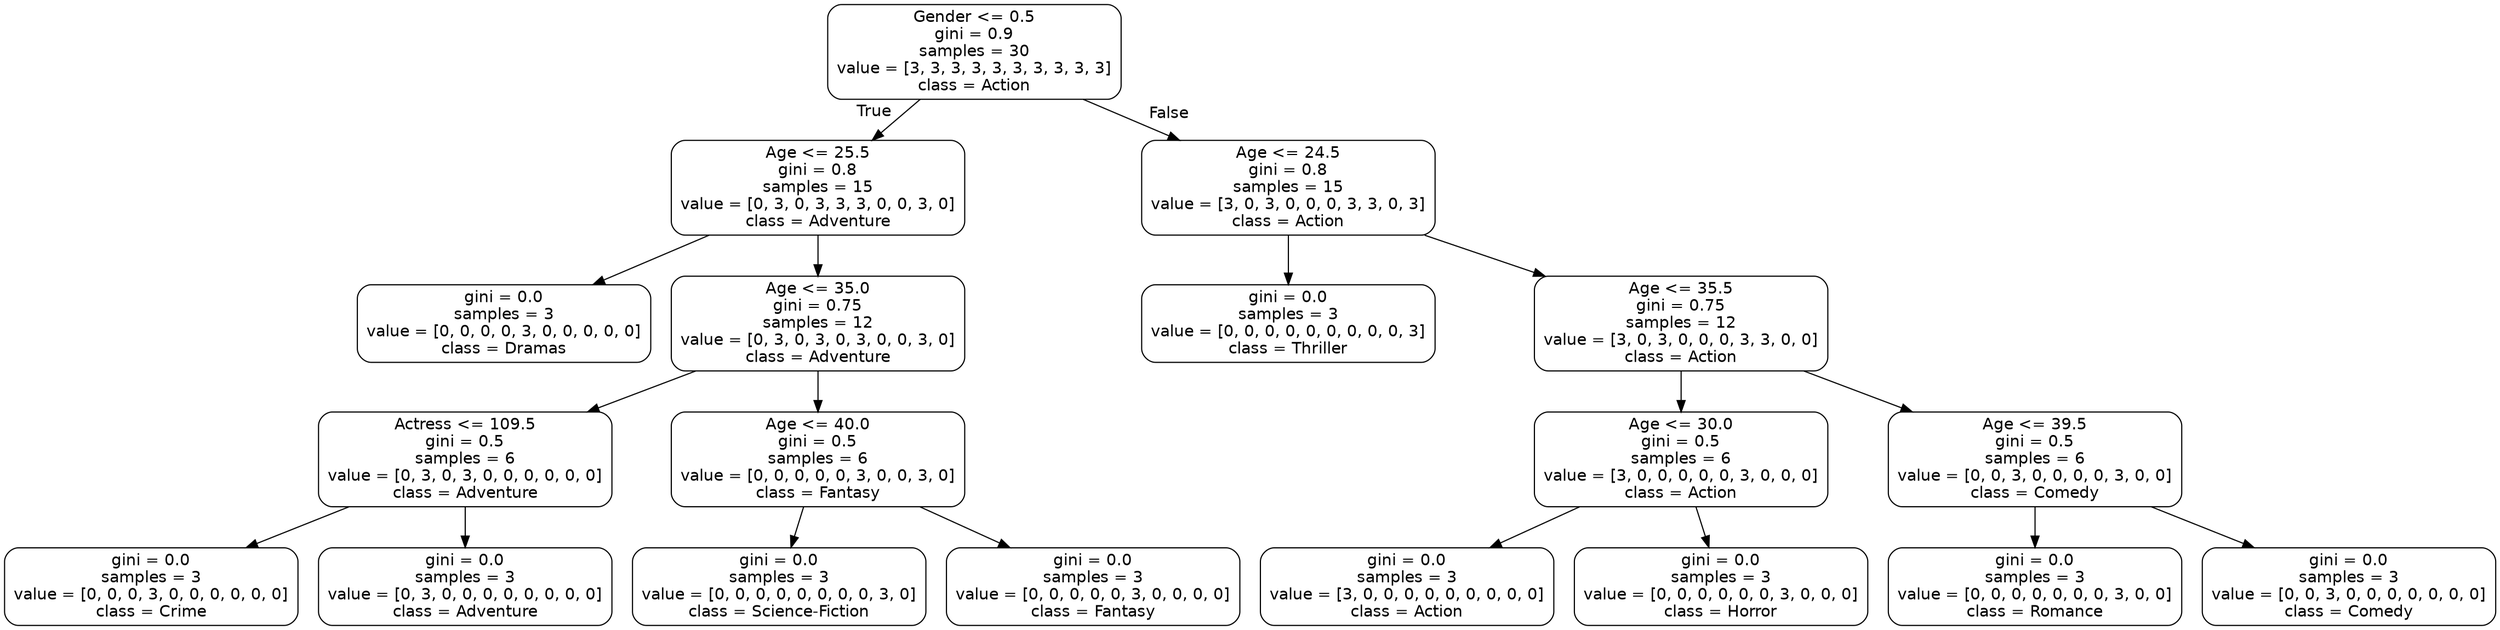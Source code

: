 digraph Tree {
node [shape=box, style="rounded", color="black", fontname="helvetica"] ;
edge [fontname="helvetica"] ;
0 [label="Gender <= 0.5\ngini = 0.9\nsamples = 30\nvalue = [3, 3, 3, 3, 3, 3, 3, 3, 3, 3]\nclass = Action"] ;
1 [label="Age <= 25.5\ngini = 0.8\nsamples = 15\nvalue = [0, 3, 0, 3, 3, 3, 0, 0, 3, 0]\nclass = Adventure"] ;
0 -> 1 [labeldistance=2.5, labelangle=45, headlabel="True"] ;
2 [label="gini = 0.0\nsamples = 3\nvalue = [0, 0, 0, 0, 3, 0, 0, 0, 0, 0]\nclass = Dramas"] ;
1 -> 2 ;
3 [label="Age <= 35.0\ngini = 0.75\nsamples = 12\nvalue = [0, 3, 0, 3, 0, 3, 0, 0, 3, 0]\nclass = Adventure"] ;
1 -> 3 ;
4 [label="Actress <= 109.5\ngini = 0.5\nsamples = 6\nvalue = [0, 3, 0, 3, 0, 0, 0, 0, 0, 0]\nclass = Adventure"] ;
3 -> 4 ;
5 [label="gini = 0.0\nsamples = 3\nvalue = [0, 0, 0, 3, 0, 0, 0, 0, 0, 0]\nclass = Crime"] ;
4 -> 5 ;
6 [label="gini = 0.0\nsamples = 3\nvalue = [0, 3, 0, 0, 0, 0, 0, 0, 0, 0]\nclass = Adventure"] ;
4 -> 6 ;
7 [label="Age <= 40.0\ngini = 0.5\nsamples = 6\nvalue = [0, 0, 0, 0, 0, 3, 0, 0, 3, 0]\nclass = Fantasy"] ;
3 -> 7 ;
8 [label="gini = 0.0\nsamples = 3\nvalue = [0, 0, 0, 0, 0, 0, 0, 0, 3, 0]\nclass = Science-Fiction"] ;
7 -> 8 ;
9 [label="gini = 0.0\nsamples = 3\nvalue = [0, 0, 0, 0, 0, 3, 0, 0, 0, 0]\nclass = Fantasy"] ;
7 -> 9 ;
10 [label="Age <= 24.5\ngini = 0.8\nsamples = 15\nvalue = [3, 0, 3, 0, 0, 0, 3, 3, 0, 3]\nclass = Action"] ;
0 -> 10 [labeldistance=2.5, labelangle=-45, headlabel="False"] ;
11 [label="gini = 0.0\nsamples = 3\nvalue = [0, 0, 0, 0, 0, 0, 0, 0, 0, 3]\nclass = Thriller"] ;
10 -> 11 ;
12 [label="Age <= 35.5\ngini = 0.75\nsamples = 12\nvalue = [3, 0, 3, 0, 0, 0, 3, 3, 0, 0]\nclass = Action"] ;
10 -> 12 ;
13 [label="Age <= 30.0\ngini = 0.5\nsamples = 6\nvalue = [3, 0, 0, 0, 0, 0, 3, 0, 0, 0]\nclass = Action"] ;
12 -> 13 ;
14 [label="gini = 0.0\nsamples = 3\nvalue = [3, 0, 0, 0, 0, 0, 0, 0, 0, 0]\nclass = Action"] ;
13 -> 14 ;
15 [label="gini = 0.0\nsamples = 3\nvalue = [0, 0, 0, 0, 0, 0, 3, 0, 0, 0]\nclass = Horror"] ;
13 -> 15 ;
16 [label="Age <= 39.5\ngini = 0.5\nsamples = 6\nvalue = [0, 0, 3, 0, 0, 0, 0, 3, 0, 0]\nclass = Comedy"] ;
12 -> 16 ;
17 [label="gini = 0.0\nsamples = 3\nvalue = [0, 0, 0, 0, 0, 0, 0, 3, 0, 0]\nclass = Romance"] ;
16 -> 17 ;
18 [label="gini = 0.0\nsamples = 3\nvalue = [0, 0, 3, 0, 0, 0, 0, 0, 0, 0]\nclass = Comedy"] ;
16 -> 18 ;
}